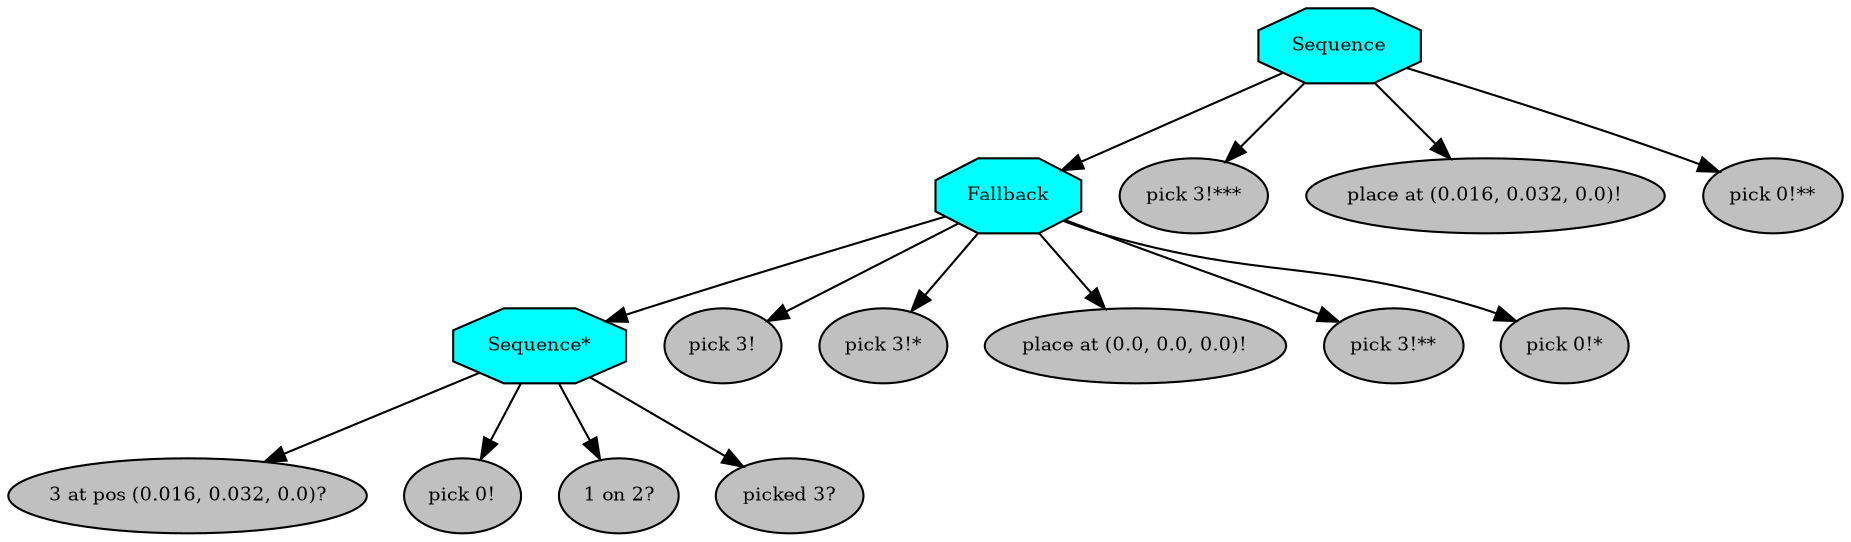 digraph pastafarianism {
ordering=out;
graph [fontname="times-roman"];
node [fontname="times-roman"];
edge [fontname="times-roman"];
Sequence [fillcolor=cyan, fontcolor=black, fontsize=9, label=Sequence, shape=octagon, style=filled];
Fallback [fillcolor=cyan, fontcolor=black, fontsize=9, label=Fallback, shape=octagon, style=filled];
Sequence -> Fallback;
"Sequence*" [fillcolor=cyan, fontcolor=black, fontsize=9, label="Sequence*", shape=octagon, style=filled];
Fallback -> "Sequence*";
"3 at pos (0.016, 0.032, 0.0)?" [fillcolor=gray, fontcolor=black, fontsize=9, label="3 at pos (0.016, 0.032, 0.0)?", shape=ellipse, style=filled];
"Sequence*" -> "3 at pos (0.016, 0.032, 0.0)?";
"pick 0!" [fillcolor=gray, fontcolor=black, fontsize=9, label="pick 0!", shape=ellipse, style=filled];
"Sequence*" -> "pick 0!";
"1 on 2?" [fillcolor=gray, fontcolor=black, fontsize=9, label="1 on 2?", shape=ellipse, style=filled];
"Sequence*" -> "1 on 2?";
"picked 3?" [fillcolor=gray, fontcolor=black, fontsize=9, label="picked 3?", shape=ellipse, style=filled];
"Sequence*" -> "picked 3?";
"pick 3!" [fillcolor=gray, fontcolor=black, fontsize=9, label="pick 3!", shape=ellipse, style=filled];
Fallback -> "pick 3!";
"pick 3!*" [fillcolor=gray, fontcolor=black, fontsize=9, label="pick 3!*", shape=ellipse, style=filled];
Fallback -> "pick 3!*";
"place at (0.0, 0.0, 0.0)!" [fillcolor=gray, fontcolor=black, fontsize=9, label="place at (0.0, 0.0, 0.0)!", shape=ellipse, style=filled];
Fallback -> "place at (0.0, 0.0, 0.0)!";
"pick 3!**" [fillcolor=gray, fontcolor=black, fontsize=9, label="pick 3!**", shape=ellipse, style=filled];
Fallback -> "pick 3!**";
"pick 0!*" [fillcolor=gray, fontcolor=black, fontsize=9, label="pick 0!*", shape=ellipse, style=filled];
Fallback -> "pick 0!*";
"pick 3!***" [fillcolor=gray, fontcolor=black, fontsize=9, label="pick 3!***", shape=ellipse, style=filled];
Sequence -> "pick 3!***";
"place at (0.016, 0.032, 0.0)!" [fillcolor=gray, fontcolor=black, fontsize=9, label="place at (0.016, 0.032, 0.0)!", shape=ellipse, style=filled];
Sequence -> "place at (0.016, 0.032, 0.0)!";
"pick 0!**" [fillcolor=gray, fontcolor=black, fontsize=9, label="pick 0!**", shape=ellipse, style=filled];
Sequence -> "pick 0!**";
}
